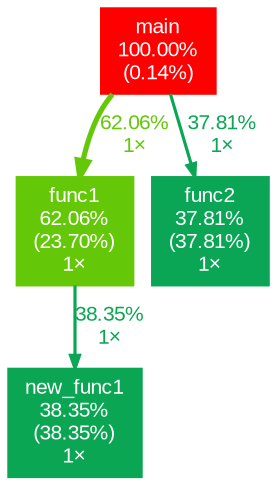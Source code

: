digraph {
	graph [fontname=Arial, nodesep=0.125, ranksep=0.25];
	node [fontcolor=white, fontname=Arial, height=0, shape=box, style=filled, width=0];
	edge [fontname=Arial];
	1 [color="#ff0000", fontcolor="#ffffff", fontsize="10.00", label="main\n100.00%\n(0.14%)"];
	1 -> 2 [arrowsize="0.79", color="#64c708", fontcolor="#64c708", fontsize="10.00", label="62.06%\n1×", labeldistance="2.48", penwidth="2.48"];
	1 -> 4 [arrowsize="0.61", color="#0ba556", fontcolor="#0ba556", fontsize="10.00", label="37.81%\n1×", labeldistance="1.51", penwidth="1.51"];
	2 [color="#64c708", fontcolor="#ffffff", fontsize="10.00", label="func1\n62.06%\n(23.70%)\n1×"];
	2 -> 3 [arrowsize="0.62", color="#0ba653", fontcolor="#0ba653", fontsize="10.00", label="38.35%\n1×", labeldistance="1.53", penwidth="1.53"];
	3 [color="#0ba653", fontcolor="#ffffff", fontsize="10.00", label="new_func1\n38.35%\n(38.35%)\n1×"];
	4 [color="#0ba556", fontcolor="#ffffff", fontsize="10.00", label="func2\n37.81%\n(37.81%)\n1×"];
}
